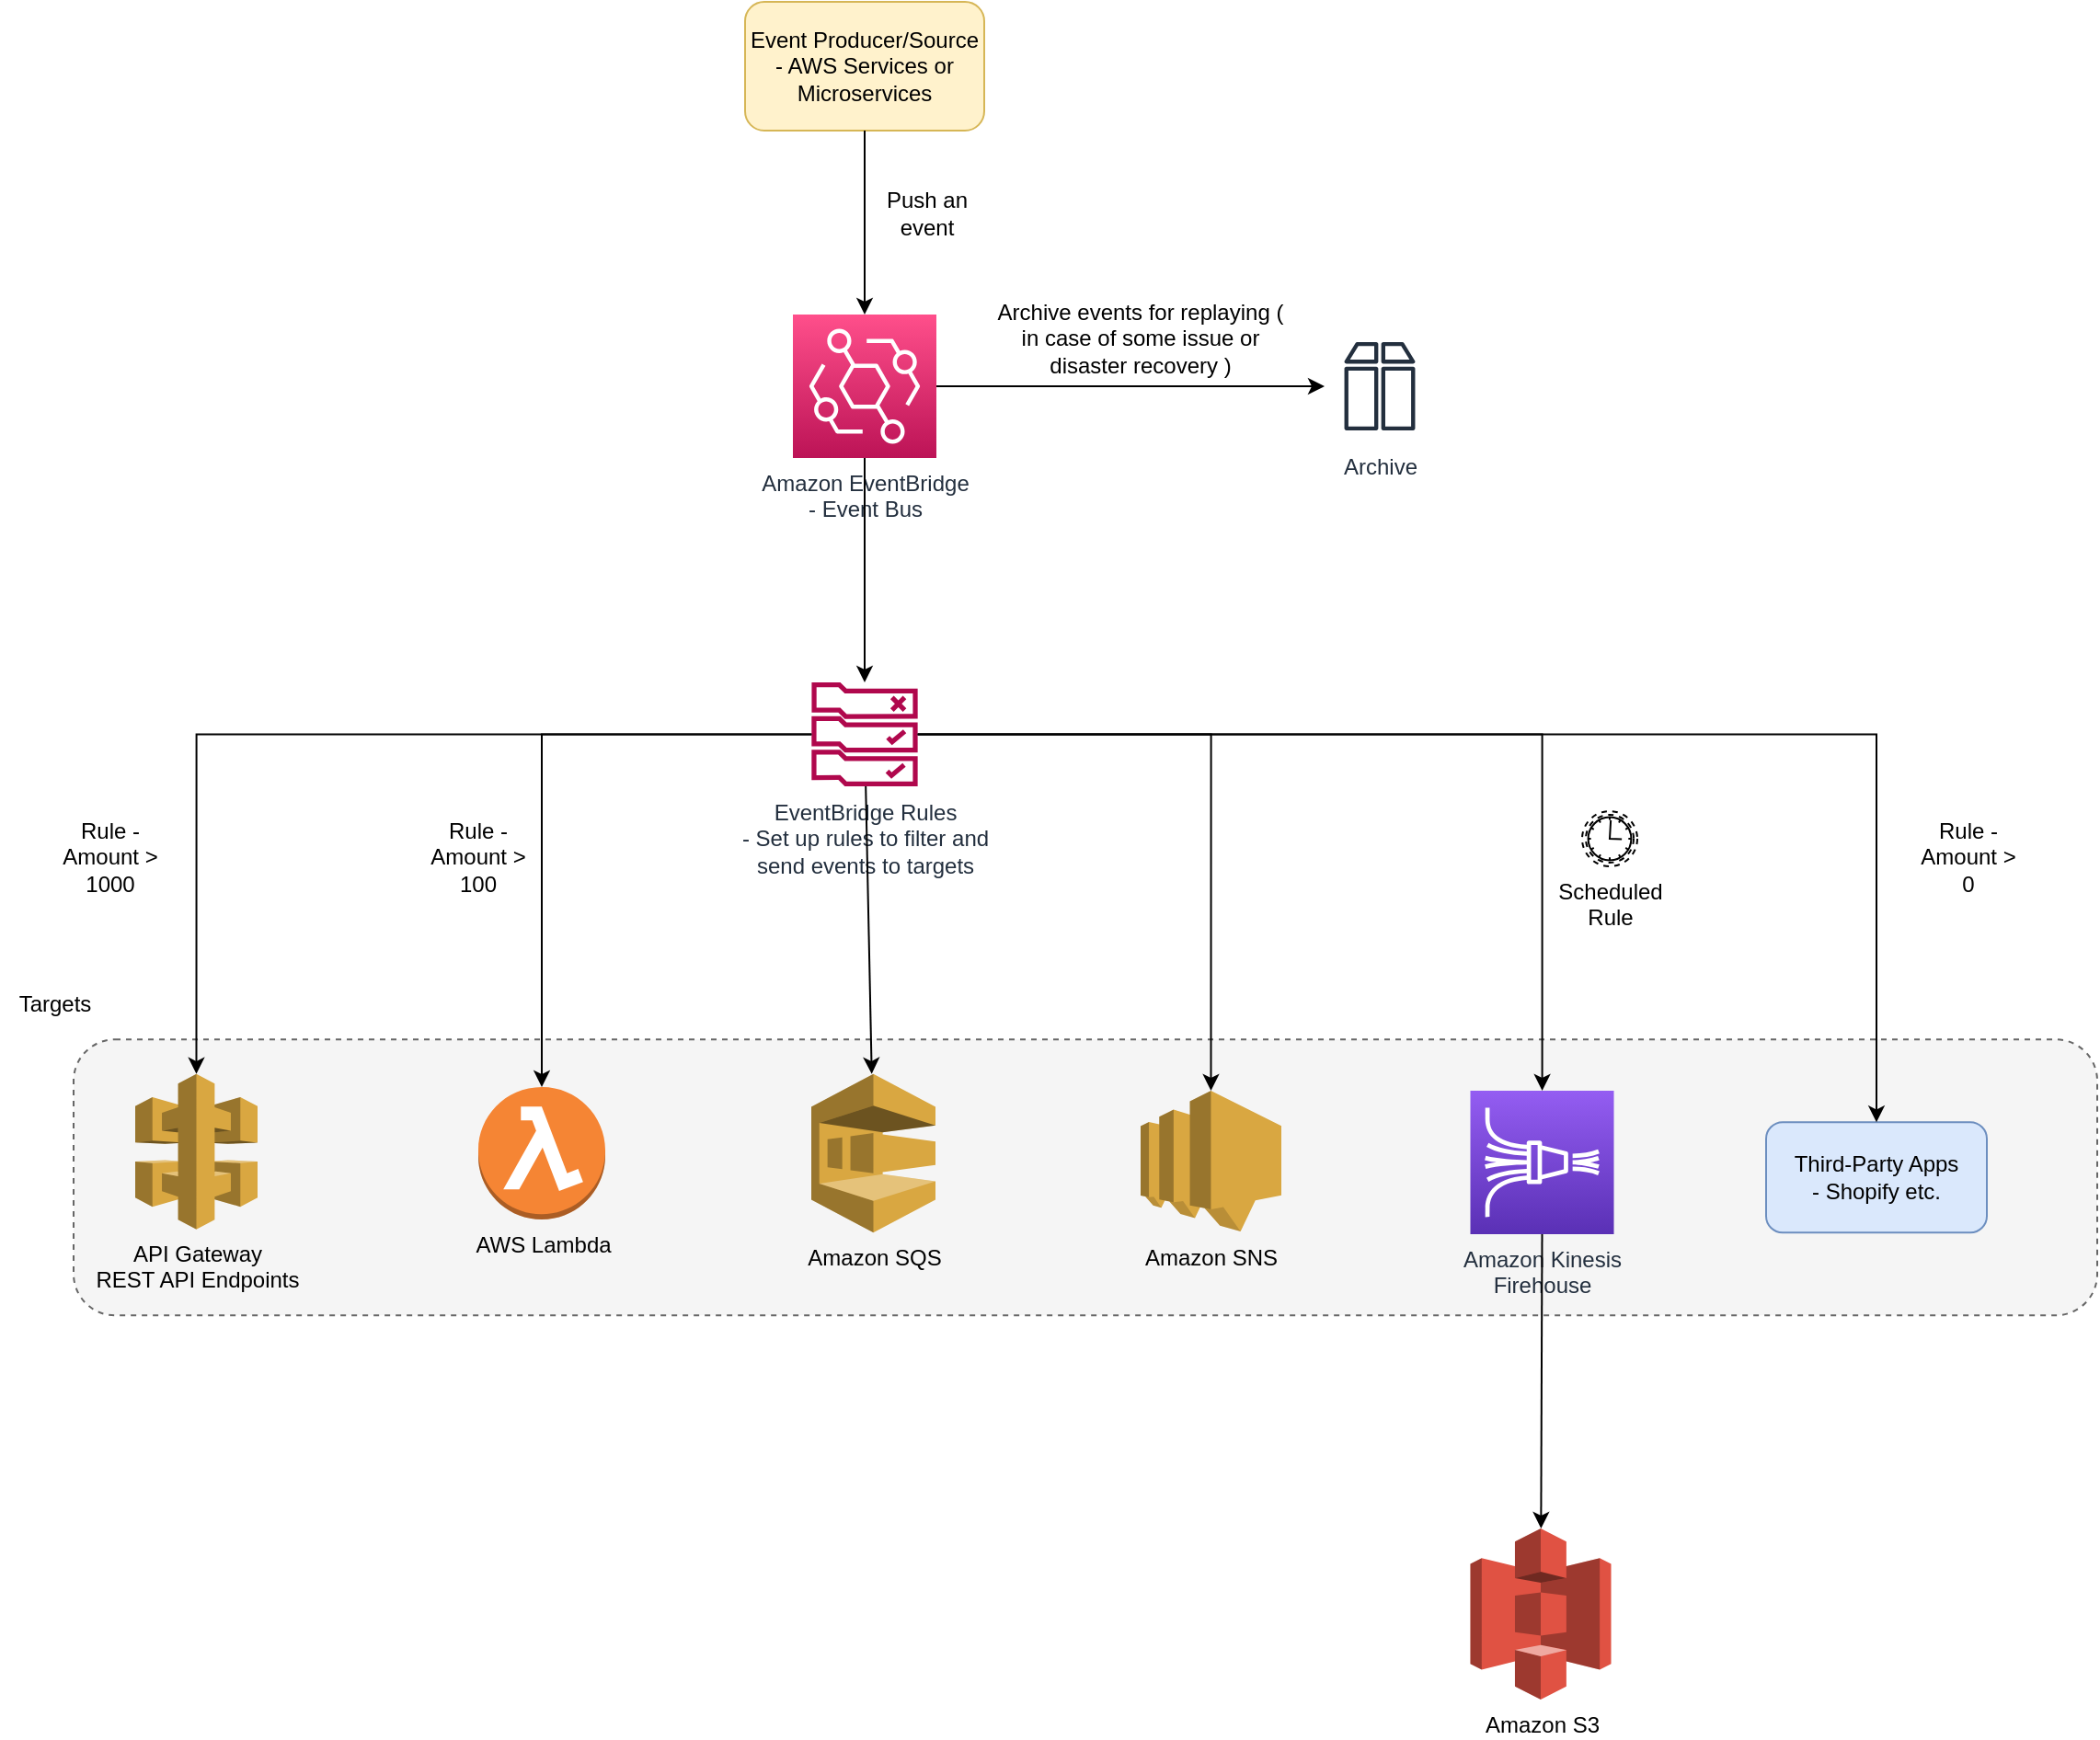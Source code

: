 <mxfile version="20.3.0" type="device"><diagram id="X7jH68_W5t9LVj-J2Kgh" name="Page-1"><mxGraphModel dx="1773" dy="578" grid="1" gridSize="10" guides="1" tooltips="1" connect="1" arrows="1" fold="1" page="1" pageScale="1" pageWidth="827" pageHeight="1169" math="0" shadow="0"><root><mxCell id="0"/><mxCell id="1" parent="0"/><mxCell id="Oo-1e--HpAoyTfEpbFkV-19" value="" style="rounded=1;whiteSpace=wrap;html=1;dashed=1;fillColor=#f5f5f5;fontColor=#333333;strokeColor=#666666;" parent="1" vertex="1"><mxGeometry x="-50" y="634.13" width="1100" height="150" as="geometry"/></mxCell><mxCell id="Oo-1e--HpAoyTfEpbFkV-1" value="Event Producer/Source&lt;br&gt;- AWS Services or Microservices" style="rounded=1;whiteSpace=wrap;html=1;fillColor=#fff2cc;strokeColor=#d6b656;" parent="1" vertex="1"><mxGeometry x="315" y="70" width="130" height="70" as="geometry"/></mxCell><mxCell id="Oo-1e--HpAoyTfEpbFkV-2" value="Amazon EventBridge &lt;br&gt;- Event Bus" style="sketch=0;points=[[0,0,0],[0.25,0,0],[0.5,0,0],[0.75,0,0],[1,0,0],[0,1,0],[0.25,1,0],[0.5,1,0],[0.75,1,0],[1,1,0],[0,0.25,0],[0,0.5,0],[0,0.75,0],[1,0.25,0],[1,0.5,0],[1,0.75,0]];outlineConnect=0;fontColor=#232F3E;gradientColor=#FF4F8B;gradientDirection=north;fillColor=#BC1356;strokeColor=#ffffff;dashed=0;verticalLabelPosition=bottom;verticalAlign=top;align=center;html=1;fontSize=12;fontStyle=0;aspect=fixed;shape=mxgraph.aws4.resourceIcon;resIcon=mxgraph.aws4.eventbridge;" parent="1" vertex="1"><mxGeometry x="341" y="240" width="78" height="78" as="geometry"/></mxCell><mxCell id="Oo-1e--HpAoyTfEpbFkV-3" value="" style="endArrow=classic;html=1;rounded=0;exitX=0.5;exitY=1;exitDx=0;exitDy=0;entryX=0.5;entryY=0;entryDx=0;entryDy=0;entryPerimeter=0;" parent="1" source="Oo-1e--HpAoyTfEpbFkV-1" target="Oo-1e--HpAoyTfEpbFkV-2" edge="1"><mxGeometry width="50" height="50" relative="1" as="geometry"><mxPoint x="390" y="320" as="sourcePoint"/><mxPoint x="440" y="270" as="targetPoint"/></mxGeometry></mxCell><mxCell id="Oo-1e--HpAoyTfEpbFkV-4" value="EventBridge Rules&lt;br&gt;- Set up rules to filter and &lt;br&gt;send events to targets" style="sketch=0;outlineConnect=0;fontColor=#232F3E;gradientColor=none;fillColor=#B0084D;strokeColor=none;dashed=0;verticalLabelPosition=bottom;verticalAlign=top;align=center;html=1;fontSize=12;fontStyle=0;aspect=fixed;pointerEvents=1;shape=mxgraph.aws4.rule_2;" parent="1" vertex="1"><mxGeometry x="351" y="440" width="58" height="56.51" as="geometry"/></mxCell><mxCell id="Oo-1e--HpAoyTfEpbFkV-5" value="" style="endArrow=classic;html=1;rounded=0;exitX=0.5;exitY=1;exitDx=0;exitDy=0;exitPerimeter=0;" parent="1" source="Oo-1e--HpAoyTfEpbFkV-2" target="Oo-1e--HpAoyTfEpbFkV-4" edge="1"><mxGeometry width="50" height="50" relative="1" as="geometry"><mxPoint x="390" y="320" as="sourcePoint"/><mxPoint x="440" y="270" as="targetPoint"/></mxGeometry></mxCell><mxCell id="Oo-1e--HpAoyTfEpbFkV-6" value="Push an event" style="text;html=1;strokeColor=none;fillColor=none;align=center;verticalAlign=middle;whiteSpace=wrap;rounded=0;" parent="1" vertex="1"><mxGeometry x="376" y="170" width="76" height="30" as="geometry"/></mxCell><mxCell id="Oo-1e--HpAoyTfEpbFkV-7" value="AWS Lambda" style="outlineConnect=0;dashed=0;verticalLabelPosition=bottom;verticalAlign=top;align=center;html=1;shape=mxgraph.aws3.lambda_function;fillColor=#F58534;gradientColor=none;" parent="1" vertex="1"><mxGeometry x="170" y="660" width="69" height="72" as="geometry"/></mxCell><mxCell id="Oo-1e--HpAoyTfEpbFkV-9" value="" style="endArrow=classic;html=1;rounded=0;entryX=0.5;entryY=0;entryDx=0;entryDy=0;entryPerimeter=0;edgeStyle=orthogonalEdgeStyle;" parent="1" source="Oo-1e--HpAoyTfEpbFkV-4" target="Oo-1e--HpAoyTfEpbFkV-7" edge="1"><mxGeometry width="50" height="50" relative="1" as="geometry"><mxPoint x="390" y="530" as="sourcePoint"/><mxPoint x="380" y="720" as="targetPoint"/></mxGeometry></mxCell><mxCell id="Oo-1e--HpAoyTfEpbFkV-12" value="" style="endArrow=classic;html=1;rounded=0;" parent="1" source="Oo-1e--HpAoyTfEpbFkV-4" target="Oo-1e--HpAoyTfEpbFkV-15" edge="1"><mxGeometry width="50" height="50" relative="1" as="geometry"><mxPoint x="390" y="530" as="sourcePoint"/><mxPoint x="380" y="654" as="targetPoint"/></mxGeometry></mxCell><mxCell id="Oo-1e--HpAoyTfEpbFkV-14" value="Amazon SNS" style="outlineConnect=0;dashed=0;verticalLabelPosition=bottom;verticalAlign=top;align=center;html=1;shape=mxgraph.aws3.sns;fillColor=#D9A741;gradientColor=none;" parent="1" vertex="1"><mxGeometry x="530" y="662" width="76.5" height="76.5" as="geometry"/></mxCell><mxCell id="Oo-1e--HpAoyTfEpbFkV-15" value="Amazon SQS" style="outlineConnect=0;dashed=0;verticalLabelPosition=bottom;verticalAlign=top;align=center;html=1;shape=mxgraph.aws3.sqs;fillColor=#D9A741;gradientColor=none;" parent="1" vertex="1"><mxGeometry x="351" y="652.88" width="67.5" height="86.25" as="geometry"/></mxCell><mxCell id="Oo-1e--HpAoyTfEpbFkV-16" value="" style="endArrow=classic;html=1;rounded=0;entryX=0.5;entryY=0;entryDx=0;entryDy=0;entryPerimeter=0;edgeStyle=orthogonalEdgeStyle;" parent="1" source="Oo-1e--HpAoyTfEpbFkV-4" target="Oo-1e--HpAoyTfEpbFkV-14" edge="1"><mxGeometry width="50" height="50" relative="1" as="geometry"><mxPoint x="390" y="530" as="sourcePoint"/><mxPoint x="440" y="480" as="targetPoint"/></mxGeometry></mxCell><mxCell id="Oo-1e--HpAoyTfEpbFkV-17" value="Third-Party Apps&lt;br&gt;- Shopify etc." style="rounded=1;whiteSpace=wrap;html=1;fillColor=#dae8fc;strokeColor=#6c8ebf;" parent="1" vertex="1"><mxGeometry x="870" y="679.13" width="120" height="60" as="geometry"/></mxCell><mxCell id="Oo-1e--HpAoyTfEpbFkV-18" value="" style="endArrow=classic;html=1;rounded=0;edgeStyle=orthogonalEdgeStyle;" parent="1" source="Oo-1e--HpAoyTfEpbFkV-4" target="Oo-1e--HpAoyTfEpbFkV-17" edge="1"><mxGeometry width="50" height="50" relative="1" as="geometry"><mxPoint x="570" y="650" as="sourcePoint"/><mxPoint x="740" y="670" as="targetPoint"/></mxGeometry></mxCell><mxCell id="Oo-1e--HpAoyTfEpbFkV-20" value="API Gateway &lt;br&gt;REST API Endpoints" style="outlineConnect=0;dashed=0;verticalLabelPosition=bottom;verticalAlign=top;align=center;html=1;shape=mxgraph.aws3.api_gateway;fillColor=#D9A741;gradientColor=none;" parent="1" vertex="1"><mxGeometry x="-16.5" y="652.88" width="66.5" height="84.5" as="geometry"/></mxCell><mxCell id="Oo-1e--HpAoyTfEpbFkV-21" value="" style="endArrow=classic;html=1;rounded=0;entryX=0.5;entryY=0;entryDx=0;entryDy=0;entryPerimeter=0;edgeStyle=orthogonalEdgeStyle;" parent="1" source="Oo-1e--HpAoyTfEpbFkV-4" target="Oo-1e--HpAoyTfEpbFkV-20" edge="1"><mxGeometry width="50" height="50" relative="1" as="geometry"><mxPoint x="390" y="580" as="sourcePoint"/><mxPoint x="440" y="530" as="targetPoint"/></mxGeometry></mxCell><mxCell id="Oo-1e--HpAoyTfEpbFkV-22" value="Targets" style="text;html=1;strokeColor=none;fillColor=none;align=center;verticalAlign=middle;whiteSpace=wrap;rounded=0;dashed=1;" parent="1" vertex="1"><mxGeometry x="-90" y="600" width="60" height="30" as="geometry"/></mxCell><mxCell id="Oo-1e--HpAoyTfEpbFkV-23" value="Rule - Amount &amp;gt; 100" style="text;html=1;strokeColor=none;fillColor=none;align=center;verticalAlign=middle;whiteSpace=wrap;rounded=0;dashed=1;" parent="1" vertex="1"><mxGeometry x="140" y="520" width="60" height="30" as="geometry"/></mxCell><mxCell id="Oo-1e--HpAoyTfEpbFkV-24" value="Rule - Amount &amp;gt; 0" style="text;html=1;strokeColor=none;fillColor=none;align=center;verticalAlign=middle;whiteSpace=wrap;rounded=0;dashed=1;" parent="1" vertex="1"><mxGeometry x="950" y="520" width="60" height="30" as="geometry"/></mxCell><mxCell id="Oo-1e--HpAoyTfEpbFkV-25" value="Rule - Amount &amp;gt; 1000" style="text;html=1;strokeColor=none;fillColor=none;align=center;verticalAlign=middle;whiteSpace=wrap;rounded=0;dashed=1;" parent="1" vertex="1"><mxGeometry x="-60" y="520" width="60" height="30" as="geometry"/></mxCell><mxCell id="O3xBjcxT86b2oIVCDHTN-1" value="Archive" style="sketch=0;outlineConnect=0;fontColor=#232F3E;gradientColor=none;strokeColor=#232F3E;fillColor=#ffffff;dashed=0;verticalLabelPosition=bottom;verticalAlign=top;align=center;html=1;fontSize=12;fontStyle=0;aspect=fixed;shape=mxgraph.aws4.resourceIcon;resIcon=mxgraph.aws4.archive;" parent="1" vertex="1"><mxGeometry x="630" y="249" width="60" height="60" as="geometry"/></mxCell><mxCell id="O3xBjcxT86b2oIVCDHTN-2" value="" style="endArrow=classic;html=1;rounded=0;exitX=1;exitY=0.5;exitDx=0;exitDy=0;exitPerimeter=0;" parent="1" source="Oo-1e--HpAoyTfEpbFkV-2" target="O3xBjcxT86b2oIVCDHTN-1" edge="1"><mxGeometry width="50" height="50" relative="1" as="geometry"><mxPoint x="300" y="440" as="sourcePoint"/><mxPoint x="350" y="390" as="targetPoint"/></mxGeometry></mxCell><mxCell id="O3xBjcxT86b2oIVCDHTN-3" value="Archive events for replaying ( in case of some issue or disaster recovery )" style="text;html=1;strokeColor=none;fillColor=none;align=center;verticalAlign=middle;whiteSpace=wrap;rounded=0;" parent="1" vertex="1"><mxGeometry x="445" y="238" width="170" height="30" as="geometry"/></mxCell><mxCell id="O3xBjcxT86b2oIVCDHTN-4" value="Amazon S3" style="outlineConnect=0;dashed=0;verticalLabelPosition=bottom;verticalAlign=top;align=center;html=1;shape=mxgraph.aws3.s3;fillColor=#E05243;gradientColor=none;" parent="1" vertex="1"><mxGeometry x="709.25" y="900" width="76.5" height="93" as="geometry"/></mxCell><mxCell id="O3xBjcxT86b2oIVCDHTN-6" value="Amazon Kinesis &lt;br&gt;Firehouse" style="sketch=0;points=[[0,0,0],[0.25,0,0],[0.5,0,0],[0.75,0,0],[1,0,0],[0,1,0],[0.25,1,0],[0.5,1,0],[0.75,1,0],[1,1,0],[0,0.25,0],[0,0.5,0],[0,0.75,0],[1,0.25,0],[1,0.5,0],[1,0.75,0]];outlineConnect=0;fontColor=#232F3E;gradientColor=#945DF2;gradientDirection=north;fillColor=#5A30B5;strokeColor=#ffffff;dashed=0;verticalLabelPosition=bottom;verticalAlign=top;align=center;html=1;fontSize=12;fontStyle=0;aspect=fixed;shape=mxgraph.aws4.resourceIcon;resIcon=mxgraph.aws4.kinesis_data_firehose;" parent="1" vertex="1"><mxGeometry x="709.25" y="662" width="78" height="78" as="geometry"/></mxCell><mxCell id="O3xBjcxT86b2oIVCDHTN-10" value="" style="endArrow=classic;html=1;rounded=0;exitX=0.5;exitY=1;exitDx=0;exitDy=0;exitPerimeter=0;" parent="1" source="O3xBjcxT86b2oIVCDHTN-6" target="O3xBjcxT86b2oIVCDHTN-4" edge="1"><mxGeometry width="50" height="50" relative="1" as="geometry"><mxPoint x="690" y="880" as="sourcePoint"/><mxPoint x="740" y="830" as="targetPoint"/></mxGeometry></mxCell><mxCell id="O3xBjcxT86b2oIVCDHTN-11" value="" style="endArrow=classic;html=1;rounded=0;edgeStyle=orthogonalEdgeStyle;" parent="1" source="Oo-1e--HpAoyTfEpbFkV-4" target="O3xBjcxT86b2oIVCDHTN-6" edge="1"><mxGeometry width="50" height="50" relative="1" as="geometry"><mxPoint x="690" y="700" as="sourcePoint"/><mxPoint x="748.25" y="663.13" as="targetPoint"/></mxGeometry></mxCell><mxCell id="dKtK701KJBFYBOdx6o2O-1" value="Scheduled &lt;br&gt;Rule" style="points=[[0.145,0.145,0],[0.5,0,0],[0.855,0.145,0],[1,0.5,0],[0.855,0.855,0],[0.5,1,0],[0.145,0.855,0],[0,0.5,0]];shape=mxgraph.bpmn.event;html=1;verticalLabelPosition=bottom;labelBackgroundColor=#ffffff;verticalAlign=top;align=center;perimeter=ellipsePerimeter;outlineConnect=0;aspect=fixed;outline=boundNonint;symbol=timer;" vertex="1" parent="1"><mxGeometry x="770" y="510" width="30" height="30" as="geometry"/></mxCell></root></mxGraphModel></diagram></mxfile>